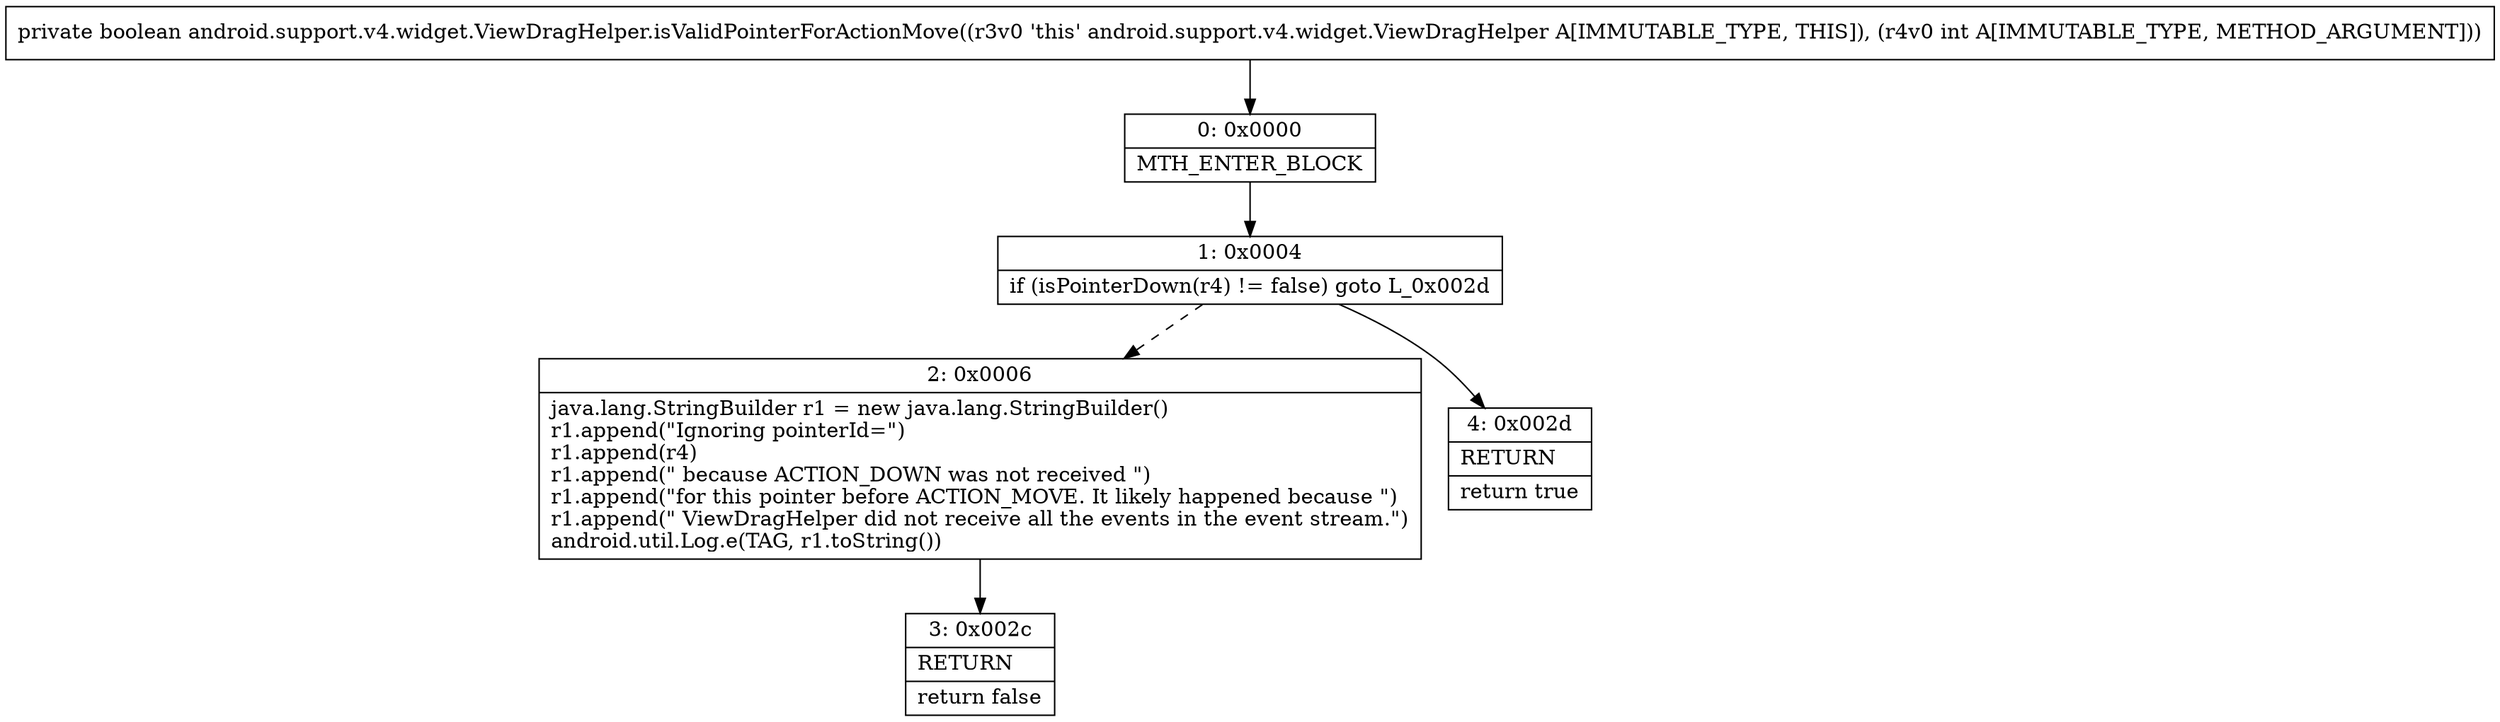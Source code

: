 digraph "CFG forandroid.support.v4.widget.ViewDragHelper.isValidPointerForActionMove(I)Z" {
Node_0 [shape=record,label="{0\:\ 0x0000|MTH_ENTER_BLOCK\l}"];
Node_1 [shape=record,label="{1\:\ 0x0004|if (isPointerDown(r4) != false) goto L_0x002d\l}"];
Node_2 [shape=record,label="{2\:\ 0x0006|java.lang.StringBuilder r1 = new java.lang.StringBuilder()\lr1.append(\"Ignoring pointerId=\")\lr1.append(r4)\lr1.append(\" because ACTION_DOWN was not received \")\lr1.append(\"for this pointer before ACTION_MOVE. It likely happened because \")\lr1.append(\" ViewDragHelper did not receive all the events in the event stream.\")\landroid.util.Log.e(TAG, r1.toString())\l}"];
Node_3 [shape=record,label="{3\:\ 0x002c|RETURN\l|return false\l}"];
Node_4 [shape=record,label="{4\:\ 0x002d|RETURN\l|return true\l}"];
MethodNode[shape=record,label="{private boolean android.support.v4.widget.ViewDragHelper.isValidPointerForActionMove((r3v0 'this' android.support.v4.widget.ViewDragHelper A[IMMUTABLE_TYPE, THIS]), (r4v0 int A[IMMUTABLE_TYPE, METHOD_ARGUMENT])) }"];
MethodNode -> Node_0;
Node_0 -> Node_1;
Node_1 -> Node_2[style=dashed];
Node_1 -> Node_4;
Node_2 -> Node_3;
}

